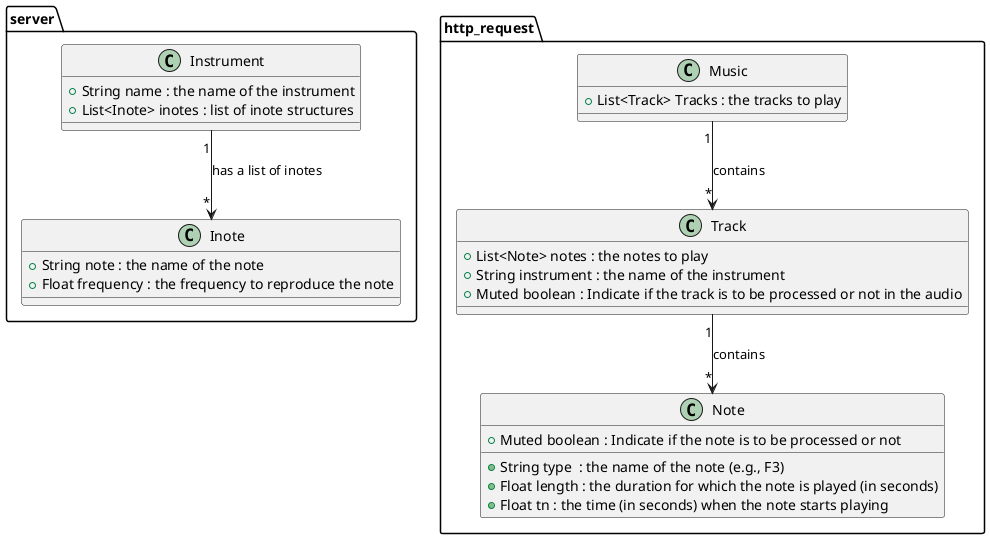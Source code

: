 @startuml melody protocol

namespace server {
  class Instrument {
    +String name : the name of the instrument
    +List<Inote> inotes : list of inote structures
  }

  class Inote {
    +String note : the name of the note
    +Float frequency : the frequency to reproduce the note
  }
  Instrument "1" --> "*" Inote : has a list of inotes
}

namespace http_request {
  class Note {
    +String type  : the name of the note (e.g., F3)
    +Float length : the duration for which the note is played (in seconds)
    +Float tn : the time (in seconds) when the note starts playing
    +Muted boolean : Indicate if the note is to be processed or not
  }
  class Track {
    +List<Note> notes : the notes to play
    +String instrument : the name of the instrument
    +Muted boolean : Indicate if the track is to be processed or not in the audio
  }

  class Music {
    +List<Track> Tracks : the tracks to play
  }
  Track "1" --> "*" Note : contains
  Music "1" --> "*" Track : contains
  ' example response: [{"instrument":"Piano", "muted":False,"notes":[{"type":F3, "length":0.2, "tn":0, "muted":False}, etc]}]
}

@enduml
